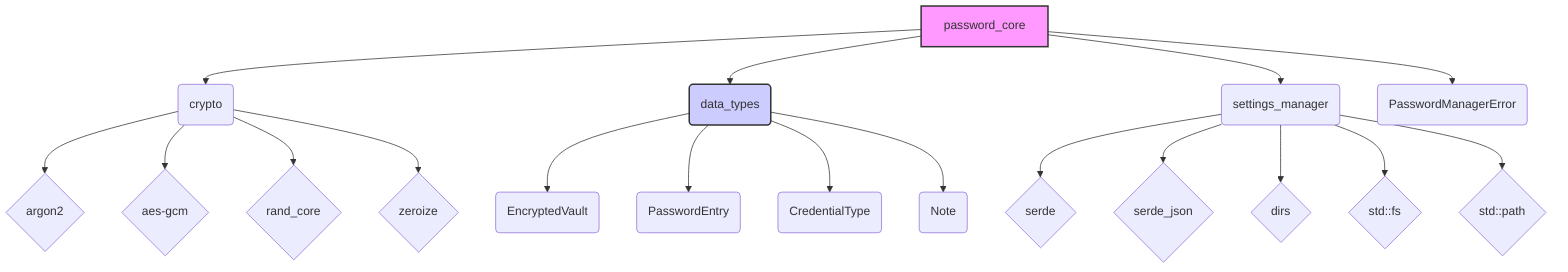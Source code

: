 graph TD
    A[password_core] --> B(crypto);
    A --> C(data_types);
    A --> D(settings_manager);
    A --> E(PasswordManagerError);

    C --> C1(EncryptedVault);
    C --> C2(PasswordEntry);
    C --> C3(CredentialType);
    C --> C4(Note);

    B --> F{argon2};
    B --> G{aes-gcm};
    B --> H{rand_core};
    B --> I{zeroize};

    D --> J{serde};
    D --> K{serde_json};
    D --> L{dirs};
    D --> M{std::fs};
    D --> N{std::path};

    style A fill:#f9f,stroke:#333,stroke-width:2px
    style C fill:#ccf,stroke:#333,stroke-width:2px